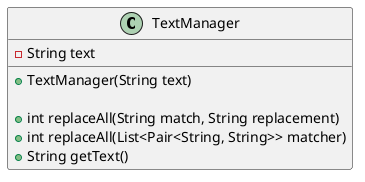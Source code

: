 @startuml
'https://plantuml.com/class-diagram

class TextManager {
    -String text

    +TextManager(String text)

    +int replaceAll(String match, String replacement)
    +int replaceAll(List<Pair<String, String>> matcher)
    +String getText()
}

@enduml